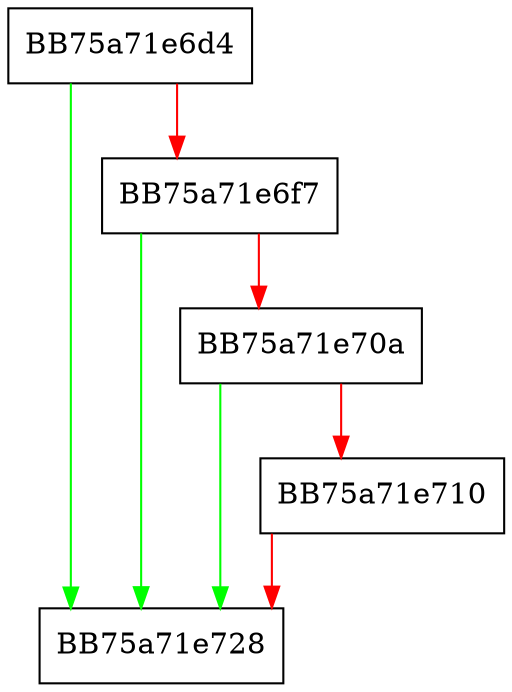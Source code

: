 digraph LoadVmProcessProtectionInfo {
  node [shape="box"];
  graph [splines=ortho];
  BB75a71e6d4 -> BB75a71e728 [color="green"];
  BB75a71e6d4 -> BB75a71e6f7 [color="red"];
  BB75a71e6f7 -> BB75a71e728 [color="green"];
  BB75a71e6f7 -> BB75a71e70a [color="red"];
  BB75a71e70a -> BB75a71e728 [color="green"];
  BB75a71e70a -> BB75a71e710 [color="red"];
  BB75a71e710 -> BB75a71e728 [color="red"];
}